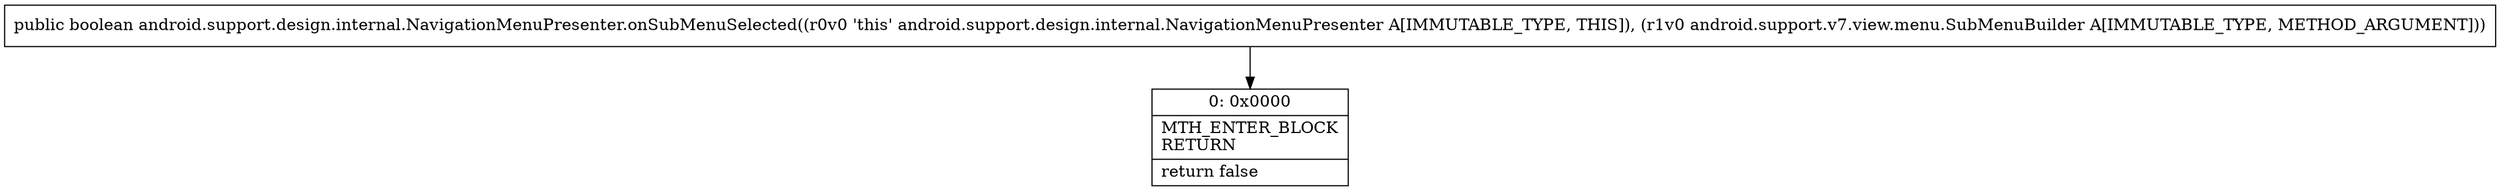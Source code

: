digraph "CFG forandroid.support.design.internal.NavigationMenuPresenter.onSubMenuSelected(Landroid\/support\/v7\/view\/menu\/SubMenuBuilder;)Z" {
Node_0 [shape=record,label="{0\:\ 0x0000|MTH_ENTER_BLOCK\lRETURN\l|return false\l}"];
MethodNode[shape=record,label="{public boolean android.support.design.internal.NavigationMenuPresenter.onSubMenuSelected((r0v0 'this' android.support.design.internal.NavigationMenuPresenter A[IMMUTABLE_TYPE, THIS]), (r1v0 android.support.v7.view.menu.SubMenuBuilder A[IMMUTABLE_TYPE, METHOD_ARGUMENT])) }"];
MethodNode -> Node_0;
}

